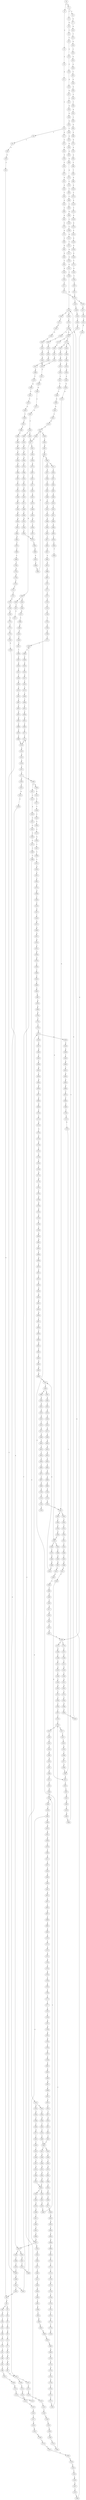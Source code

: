 strict digraph  {
	S0 -> S1 [ label = G ];
	S0 -> S2 [ label = C ];
	S1 -> S3 [ label = T ];
	S1 -> S4 [ label = C ];
	S2 -> S5 [ label = C ];
	S3 -> S6 [ label = G ];
	S4 -> S7 [ label = A ];
	S5 -> S8 [ label = C ];
	S6 -> S9 [ label = T ];
	S7 -> S10 [ label = G ];
	S8 -> S11 [ label = G ];
	S9 -> S12 [ label = T ];
	S10 -> S13 [ label = T ];
	S11 -> S14 [ label = T ];
	S12 -> S15 [ label = C ];
	S13 -> S16 [ label = G ];
	S14 -> S17 [ label = A ];
	S14 -> S18 [ label = C ];
	S15 -> S19 [ label = C ];
	S16 -> S20 [ label = C ];
	S17 -> S21 [ label = C ];
	S18 -> S22 [ label = C ];
	S19 -> S23 [ label = A ];
	S20 -> S24 [ label = A ];
	S21 -> S25 [ label = A ];
	S22 -> S26 [ label = A ];
	S23 -> S27 [ label = G ];
	S24 -> S28 [ label = A ];
	S25 -> S29 [ label = G ];
	S26 -> S30 [ label = G ];
	S27 -> S31 [ label = C ];
	S28 -> S32 [ label = C ];
	S29 -> S33 [ label = C ];
	S30 -> S34 [ label = T ];
	S31 -> S35 [ label = A ];
	S32 -> S36 [ label = A ];
	S33 -> S37 [ label = A ];
	S34 -> S38 [ label = A ];
	S35 -> S39 [ label = G ];
	S36 -> S40 [ label = G ];
	S37 -> S41 [ label = G ];
	S38 -> S42 [ label = G ];
	S39 -> S43 [ label = A ];
	S40 -> S44 [ label = C ];
	S41 -> S45 [ label = G ];
	S42 -> S46 [ label = G ];
	S42 -> S47 [ label = C ];
	S43 -> S48 [ label = T ];
	S44 -> S49 [ label = T ];
	S45 -> S50 [ label = T ];
	S46 -> S51 [ label = G ];
	S47 -> S52 [ label = T ];
	S48 -> S53 [ label = A ];
	S49 -> S54 [ label = A ];
	S50 -> S55 [ label = G ];
	S51 -> S56 [ label = T ];
	S52 -> S57 [ label = C ];
	S53 -> S58 [ label = A ];
	S54 -> S59 [ label = C ];
	S55 -> S60 [ label = C ];
	S56 -> S61 [ label = C ];
	S57 -> S62 [ label = C ];
	S58 -> S63 [ label = A ];
	S59 -> S64 [ label = G ];
	S60 -> S65 [ label = A ];
	S61 -> S66 [ label = A ];
	S62 -> S67 [ label = A ];
	S63 -> S68 [ label = A ];
	S64 -> S69 [ label = A ];
	S65 -> S70 [ label = C ];
	S66 -> S71 [ label = C ];
	S67 -> S72 [ label = C ];
	S68 -> S73 [ label = A ];
	S69 -> S74 [ label = G ];
	S70 -> S75 [ label = G ];
	S71 -> S76 [ label = T ];
	S72 -> S77 [ label = C ];
	S73 -> S78 [ label = C ];
	S74 -> S79 [ label = A ];
	S75 -> S80 [ label = C ];
	S76 -> S81 [ label = C ];
	S77 -> S82 [ label = G ];
	S78 -> S83 [ label = T ];
	S79 -> S84 [ label = A ];
	S80 -> S85 [ label = G ];
	S81 -> S86 [ label = G ];
	S82 -> S87 [ label = G ];
	S83 -> S88 [ label = T ];
	S84 -> S89 [ label = C ];
	S85 -> S90 [ label = G ];
	S86 -> S91 [ label = C ];
	S87 -> S92 [ label = A ];
	S88 -> S93 [ label = T ];
	S89 -> S94 [ label = T ];
	S90 -> S95 [ label = T ];
	S91 -> S96 [ label = T ];
	S92 -> S97 [ label = C ];
	S93 -> S98 [ label = G ];
	S94 -> S99 [ label = G ];
	S95 -> S100 [ label = G ];
	S96 -> S101 [ label = T ];
	S97 -> S102 [ label = G ];
	S98 -> S103 [ label = C ];
	S99 -> S104 [ label = G ];
	S100 -> S105 [ label = C ];
	S101 -> S106 [ label = C ];
	S102 -> S107 [ label = C ];
	S102 -> S108 [ label = T ];
	S103 -> S109 [ label = C ];
	S104 -> S110 [ label = C ];
	S105 -> S111 [ label = C ];
	S106 -> S112 [ label = A ];
	S107 -> S113 [ label = C ];
	S108 -> S114 [ label = C ];
	S109 -> S115 [ label = G ];
	S110 -> S116 [ label = G ];
	S111 -> S117 [ label = G ];
	S112 -> S118 [ label = T ];
	S113 -> S119 [ label = C ];
	S114 -> S120 [ label = G ];
	S115 -> S121 [ label = T ];
	S116 -> S122 [ label = C ];
	S117 -> S123 [ label = C ];
	S118 -> S124 [ label = C ];
	S119 -> S125 [ label = A ];
	S120 -> S126 [ label = T ];
	S121 -> S127 [ label = A ];
	S122 -> S128 [ label = A ];
	S123 -> S129 [ label = C ];
	S123 -> S130 [ label = A ];
	S124 -> S131 [ label = C ];
	S125 -> S132 [ label = T ];
	S126 -> S133 [ label = G ];
	S127 -> S134 [ label = G ];
	S128 -> S135 [ label = G ];
	S129 -> S136 [ label = G ];
	S130 -> S137 [ label = A ];
	S131 -> S138 [ label = A ];
	S132 -> S139 [ label = C ];
	S133 -> S140 [ label = A ];
	S134 -> S141 [ label = C ];
	S135 -> S142 [ label = C ];
	S136 -> S143 [ label = G ];
	S137 -> S144 [ label = C ];
	S138 -> S145 [ label = G ];
	S139 -> S146 [ label = G ];
	S140 -> S147 [ label = C ];
	S141 -> S148 [ label = C ];
	S142 -> S149 [ label = G ];
	S143 -> S150 [ label = T ];
	S144 -> S151 [ label = C ];
	S145 -> S152 [ label = A ];
	S146 -> S153 [ label = T ];
	S147 -> S154 [ label = C ];
	S148 -> S155 [ label = G ];
	S149 -> S156 [ label = G ];
	S150 -> S157 [ label = G ];
	S151 -> S158 [ label = A ];
	S152 -> S159 [ label = A ];
	S153 -> S160 [ label = C ];
	S154 -> S161 [ label = G ];
	S155 -> S162 [ label = G ];
	S155 -> S163 [ label = C ];
	S156 -> S164 [ label = G ];
	S157 -> S165 [ label = G ];
	S158 -> S166 [ label = G ];
	S159 -> S167 [ label = C ];
	S160 -> S168 [ label = C ];
	S161 -> S169 [ label = G ];
	S162 -> S170 [ label = T ];
	S163 -> S171 [ label = T ];
	S164 -> S172 [ label = T ];
	S165 -> S173 [ label = T ];
	S165 -> S174 [ label = A ];
	S166 -> S175 [ label = A ];
	S166 -> S176 [ label = T ];
	S167 -> S177 [ label = C ];
	S168 -> S178 [ label = T ];
	S169 -> S179 [ label = T ];
	S170 -> S180 [ label = G ];
	S171 -> S181 [ label = G ];
	S172 -> S182 [ label = G ];
	S173 -> S183 [ label = G ];
	S173 -> S184 [ label = T ];
	S174 -> S185 [ label = A ];
	S175 -> S186 [ label = A ];
	S176 -> S187 [ label = C ];
	S177 -> S188 [ label = A ];
	S177 -> S189 [ label = G ];
	S178 -> S190 [ label = C ];
	S179 -> S191 [ label = C ];
	S180 -> S192 [ label = A ];
	S180 -> S165 [ label = G ];
	S181 -> S193 [ label = G ];
	S182 -> S194 [ label = C ];
	S183 -> S195 [ label = G ];
	S184 -> S196 [ label = A ];
	S185 -> S197 [ label = G ];
	S186 -> S198 [ label = C ];
	S187 -> S199 [ label = G ];
	S188 -> S200 [ label = G ];
	S188 -> S201 [ label = C ];
	S189 -> S202 [ label = G ];
	S190 -> S203 [ label = T ];
	S191 -> S204 [ label = G ];
	S192 -> S205 [ label = C ];
	S193 -> S206 [ label = A ];
	S194 -> S207 [ label = C ];
	S195 -> S208 [ label = A ];
	S196 -> S209 [ label = G ];
	S197 -> S210 [ label = A ];
	S198 -> S211 [ label = A ];
	S199 -> S212 [ label = C ];
	S200 -> S213 [ label = A ];
	S201 -> S214 [ label = C ];
	S202 -> S215 [ label = A ];
	S203 -> S216 [ label = T ];
	S203 -> S217 [ label = G ];
	S204 -> S218 [ label = C ];
	S205 -> S219 [ label = G ];
	S206 -> S220 [ label = A ];
	S207 -> S221 [ label = G ];
	S208 -> S222 [ label = A ];
	S209 -> S223 [ label = A ];
	S210 -> S224 [ label = A ];
	S211 -> S225 [ label = G ];
	S212 -> S226 [ label = G ];
	S213 -> S227 [ label = C ];
	S214 -> S228 [ label = A ];
	S215 -> S229 [ label = C ];
	S216 -> S230 [ label = C ];
	S217 -> S231 [ label = T ];
	S218 -> S232 [ label = G ];
	S219 -> S233 [ label = T ];
	S220 -> S234 [ label = G ];
	S221 -> S123 [ label = C ];
	S222 -> S235 [ label = C ];
	S223 -> S236 [ label = A ];
	S224 -> S237 [ label = C ];
	S225 -> S238 [ label = C ];
	S226 -> S239 [ label = C ];
	S227 -> S240 [ label = T ];
	S228 -> S241 [ label = C ];
	S229 -> S102 [ label = G ];
	S230 -> S242 [ label = T ];
	S231 -> S243 [ label = C ];
	S232 -> S244 [ label = T ];
	S233 -> S245 [ label = G ];
	S234 -> S246 [ label = A ];
	S235 -> S247 [ label = C ];
	S236 -> S248 [ label = G ];
	S237 -> S249 [ label = G ];
	S238 -> S250 [ label = C ];
	S239 -> S251 [ label = A ];
	S240 -> S252 [ label = C ];
	S241 -> S253 [ label = C ];
	S242 -> S254 [ label = C ];
	S243 -> S255 [ label = G ];
	S244 -> S256 [ label = A ];
	S245 -> S257 [ label = G ];
	S246 -> S224 [ label = A ];
	S247 -> S258 [ label = T ];
	S248 -> S259 [ label = G ];
	S249 -> S260 [ label = G ];
	S250 -> S261 [ label = G ];
	S251 -> S262 [ label = G ];
	S252 -> S263 [ label = C ];
	S253 -> S264 [ label = C ];
	S254 -> S265 [ label = G ];
	S255 -> S266 [ label = T ];
	S256 -> S267 [ label = G ];
	S257 -> S268 [ label = G ];
	S258 -> S269 [ label = C ];
	S259 -> S270 [ label = G ];
	S260 -> S271 [ label = C ];
	S261 -> S272 [ label = T ];
	S262 -> S273 [ label = C ];
	S263 -> S274 [ label = C ];
	S264 -> S275 [ label = C ];
	S265 -> S276 [ label = G ];
	S266 -> S277 [ label = G ];
	S267 -> S278 [ label = C ];
	S268 -> S279 [ label = T ];
	S269 -> S280 [ label = G ];
	S270 -> S281 [ label = G ];
	S271 -> S282 [ label = A ];
	S272 -> S283 [ label = C ];
	S273 -> S284 [ label = C ];
	S274 -> S285 [ label = A ];
	S275 -> S286 [ label = T ];
	S276 -> S287 [ label = A ];
	S277 -> S288 [ label = G ];
	S278 -> S289 [ label = C ];
	S279 -> S290 [ label = A ];
	S280 -> S291 [ label = G ];
	S281 -> S292 [ label = T ];
	S281 -> S293 [ label = G ];
	S282 -> S294 [ label = C ];
	S283 -> S295 [ label = C ];
	S284 -> S296 [ label = G ];
	S285 -> S297 [ label = T ];
	S286 -> S298 [ label = T ];
	S287 -> S299 [ label = G ];
	S288 -> S300 [ label = T ];
	S289 -> S155 [ label = G ];
	S290 -> S301 [ label = C ];
	S291 -> S302 [ label = C ];
	S292 -> S303 [ label = C ];
	S293 -> S304 [ label = T ];
	S294 -> S305 [ label = C ];
	S294 -> S306 [ label = T ];
	S295 -> S307 [ label = T ];
	S296 -> S308 [ label = G ];
	S297 -> S309 [ label = C ];
	S298 -> S310 [ label = C ];
	S299 -> S311 [ label = A ];
	S300 -> S312 [ label = A ];
	S301 -> S313 [ label = T ];
	S302 -> S314 [ label = A ];
	S303 -> S315 [ label = T ];
	S304 -> S316 [ label = C ];
	S305 -> S317 [ label = G ];
	S306 -> S318 [ label = G ];
	S307 -> S319 [ label = C ];
	S308 -> S320 [ label = T ];
	S309 -> S321 [ label = T ];
	S310 -> S322 [ label = C ];
	S310 -> S323 [ label = G ];
	S311 -> S324 [ label = G ];
	S312 -> S325 [ label = C ];
	S313 -> S326 [ label = A ];
	S314 -> S327 [ label = C ];
	S315 -> S328 [ label = C ];
	S316 -> S329 [ label = C ];
	S317 -> S330 [ label = A ];
	S317 -> S331 [ label = G ];
	S318 -> S332 [ label = G ];
	S319 -> S203 [ label = T ];
	S320 -> S180 [ label = G ];
	S321 -> S333 [ label = G ];
	S322 -> S334 [ label = T ];
	S323 -> S335 [ label = A ];
	S324 -> S336 [ label = G ];
	S325 -> S337 [ label = C ];
	S326 -> S338 [ label = T ];
	S327 -> S339 [ label = G ];
	S327 -> S340 [ label = C ];
	S328 -> S341 [ label = T ];
	S329 -> S342 [ label = G ];
	S330 -> S343 [ label = G ];
	S330 -> S344 [ label = A ];
	S331 -> S345 [ label = G ];
	S332 -> S346 [ label = G ];
	S333 -> S347 [ label = C ];
	S334 -> S348 [ label = G ];
	S335 -> S349 [ label = T ];
	S336 -> S350 [ label = T ];
	S337 -> S351 [ label = G ];
	S338 -> S352 [ label = T ];
	S339 -> S353 [ label = C ];
	S340 -> S317 [ label = G ];
	S341 -> S354 [ label = C ];
	S342 -> S355 [ label = C ];
	S342 -> S356 [ label = T ];
	S343 -> S357 [ label = T ];
	S344 -> S358 [ label = T ];
	S345 -> S359 [ label = A ];
	S346 -> S360 [ label = A ];
	S347 -> S361 [ label = C ];
	S348 -> S362 [ label = T ];
	S349 -> S363 [ label = C ];
	S350 -> S364 [ label = C ];
	S351 -> S365 [ label = G ];
	S352 -> S366 [ label = G ];
	S353 -> S367 [ label = G ];
	S354 -> S368 [ label = G ];
	S355 -> S369 [ label = C ];
	S356 -> S370 [ label = C ];
	S357 -> S371 [ label = C ];
	S358 -> S372 [ label = G ];
	S359 -> S373 [ label = A ];
	S360 -> S374 [ label = A ];
	S361 -> S375 [ label = A ];
	S362 -> S376 [ label = C ];
	S363 -> S377 [ label = G ];
	S364 -> S378 [ label = C ];
	S365 -> S379 [ label = T ];
	S366 -> S380 [ label = G ];
	S367 -> S381 [ label = C ];
	S368 -> S382 [ label = T ];
	S369 -> S383 [ label = G ];
	S370 -> S384 [ label = G ];
	S371 -> S385 [ label = C ];
	S372 -> S386 [ label = T ];
	S373 -> S387 [ label = T ];
	S374 -> S388 [ label = C ];
	S375 -> S389 [ label = G ];
	S376 -> S390 [ label = C ];
	S377 -> S391 [ label = T ];
	S378 -> S392 [ label = C ];
	S379 -> S393 [ label = G ];
	S380 -> S394 [ label = A ];
	S381 -> S395 [ label = G ];
	S382 -> S396 [ label = G ];
	S383 -> S397 [ label = G ];
	S384 -> S398 [ label = G ];
	S385 -> S399 [ label = A ];
	S386 -> S400 [ label = A ];
	S387 -> S401 [ label = T ];
	S388 -> S402 [ label = T ];
	S389 -> S403 [ label = T ];
	S390 -> S404 [ label = T ];
	S391 -> S405 [ label = T ];
	S392 -> S406 [ label = A ];
	S392 -> S407 [ label = G ];
	S393 -> S408 [ label = G ];
	S394 -> S409 [ label = A ];
	S395 -> S410 [ label = C ];
	S395 -> S411 [ label = G ];
	S396 -> S412 [ label = G ];
	S397 -> S413 [ label = A ];
	S398 -> S414 [ label = A ];
	S399 -> S415 [ label = G ];
	S400 -> S416 [ label = G ];
	S401 -> S417 [ label = G ];
	S402 -> S418 [ label = G ];
	S403 -> S419 [ label = C ];
	S404 -> S420 [ label = A ];
	S404 -> S421 [ label = T ];
	S405 -> S422 [ label = T ];
	S406 -> S423 [ label = G ];
	S407 -> S424 [ label = G ];
	S407 -> S425 [ label = A ];
	S408 -> S173 [ label = T ];
	S409 -> S426 [ label = C ];
	S410 -> S427 [ label = G ];
	S411 -> S428 [ label = C ];
	S412 -> S429 [ label = T ];
	S413 -> S430 [ label = A ];
	S414 -> S431 [ label = A ];
	S415 -> S432 [ label = T ];
	S415 -> S433 [ label = C ];
	S416 -> S434 [ label = T ];
	S417 -> S435 [ label = A ];
	S418 -> S436 [ label = G ];
	S419 -> S437 [ label = G ];
	S420 -> S438 [ label = C ];
	S421 -> S439 [ label = G ];
	S422 -> S440 [ label = G ];
	S423 -> S441 [ label = A ];
	S424 -> S442 [ label = A ];
	S425 -> S443 [ label = G ];
	S425 -> S444 [ label = A ];
	S426 -> S445 [ label = G ];
	S427 -> S446 [ label = T ];
	S428 -> S447 [ label = T ];
	S429 -> S312 [ label = A ];
	S430 -> S448 [ label = C ];
	S431 -> S449 [ label = C ];
	S432 -> S38 [ label = A ];
	S433 -> S450 [ label = T ];
	S434 -> S451 [ label = T ];
	S435 -> S452 [ label = A ];
	S436 -> S453 [ label = A ];
	S437 -> S454 [ label = T ];
	S438 -> S455 [ label = T ];
	S439 -> S456 [ label = T ];
	S440 -> S457 [ label = T ];
	S441 -> S458 [ label = G ];
	S442 -> S459 [ label = G ];
	S443 -> S460 [ label = T ];
	S444 -> S461 [ label = G ];
	S445 -> S462 [ label = G ];
	S446 -> S463 [ label = C ];
	S447 -> S464 [ label = G ];
	S448 -> S465 [ label = T ];
	S449 -> S466 [ label = A ];
	S449 -> S467 [ label = T ];
	S450 -> S468 [ label = T ];
	S451 -> S469 [ label = T ];
	S452 -> S470 [ label = C ];
	S453 -> S471 [ label = C ];
	S454 -> S472 [ label = A ];
	S455 -> S473 [ label = A ];
	S456 -> S474 [ label = A ];
	S457 -> S475 [ label = A ];
	S458 -> S476 [ label = C ];
	S459 -> S477 [ label = G ];
	S460 -> S478 [ label = C ];
	S461 -> S479 [ label = T ];
	S462 -> S480 [ label = T ];
	S463 -> S481 [ label = G ];
	S464 -> S482 [ label = G ];
	S465 -> S483 [ label = G ];
	S466 -> S484 [ label = G ];
	S467 -> S485 [ label = A ];
	S468 -> S486 [ label = C ];
	S469 -> S487 [ label = C ];
	S470 -> S488 [ label = C ];
	S471 -> S489 [ label = C ];
	S472 -> S490 [ label = A ];
	S473 -> S491 [ label = C ];
	S474 -> S492 [ label = G ];
	S475 -> S493 [ label = G ];
	S476 -> S494 [ label = C ];
	S477 -> S495 [ label = C ];
	S478 -> S385 [ label = C ];
	S479 -> S496 [ label = C ];
	S480 -> S497 [ label = A ];
	S481 -> S498 [ label = A ];
	S482 -> S499 [ label = A ];
	S483 -> S500 [ label = C ];
	S484 -> S501 [ label = G ];
	S485 -> S502 [ label = C ];
	S486 -> S503 [ label = A ];
	S487 -> S504 [ label = A ];
	S488 -> S505 [ label = C ];
	S489 -> S506 [ label = C ];
	S490 -> S507 [ label = G ];
	S491 -> S508 [ label = C ];
	S492 -> S509 [ label = G ];
	S493 -> S510 [ label = G ];
	S494 -> S511 [ label = A ];
	S495 -> S512 [ label = G ];
	S496 -> S513 [ label = G ];
	S497 -> S514 [ label = C ];
	S498 -> S515 [ label = C ];
	S499 -> S516 [ label = A ];
	S500 -> S517 [ label = A ];
	S501 -> S518 [ label = A ];
	S502 -> S519 [ label = A ];
	S503 -> S520 [ label = C ];
	S504 -> S521 [ label = C ];
	S505 -> S522 [ label = G ];
	S506 -> S523 [ label = G ];
	S507 -> S524 [ label = A ];
	S508 -> S525 [ label = A ];
	S509 -> S526 [ label = A ];
	S510 -> S526 [ label = A ];
	S511 -> S527 [ label = C ];
	S512 -> S528 [ label = T ];
	S513 -> S529 [ label = C ];
	S513 -> S530 [ label = A ];
	S514 -> S531 [ label = G ];
	S515 -> S532 [ label = G ];
	S516 -> S533 [ label = T ];
	S517 -> S534 [ label = A ];
	S518 -> S535 [ label = A ];
	S519 -> S536 [ label = A ];
	S520 -> S537 [ label = G ];
	S521 -> S538 [ label = T ];
	S522 -> S539 [ label = T ];
	S523 -> S540 [ label = T ];
	S524 -> S541 [ label = C ];
	S525 -> S542 [ label = G ];
	S526 -> S543 [ label = G ];
	S526 -> S544 [ label = A ];
	S527 -> S545 [ label = G ];
	S528 -> S546 [ label = G ];
	S529 -> S547 [ label = G ];
	S530 -> S548 [ label = G ];
	S531 -> S549 [ label = A ];
	S532 -> S550 [ label = C ];
	S533 -> S551 [ label = G ];
	S534 -> S552 [ label = C ];
	S535 -> S553 [ label = T ];
	S536 -> S554 [ label = C ];
	S537 -> S555 [ label = C ];
	S538 -> S556 [ label = C ];
	S539 -> S557 [ label = C ];
	S540 -> S558 [ label = C ];
	S541 -> S559 [ label = G ];
	S542 -> S560 [ label = G ];
	S543 -> S561 [ label = A ];
	S544 -> S562 [ label = A ];
	S545 -> S563 [ label = G ];
	S546 -> S564 [ label = G ];
	S547 -> S565 [ label = G ];
	S548 -> S566 [ label = G ];
	S549 -> S567 [ label = A ];
	S550 -> S568 [ label = G ];
	S551 -> S569 [ label = G ];
	S552 -> S570 [ label = C ];
	S553 -> S571 [ label = A ];
	S554 -> S572 [ label = G ];
	S555 -> S573 [ label = C ];
	S556 -> S574 [ label = C ];
	S557 -> S575 [ label = T ];
	S558 -> S575 [ label = T ];
	S559 -> S576 [ label = G ];
	S560 -> S577 [ label = A ];
	S561 -> S578 [ label = G ];
	S562 -> S579 [ label = G ];
	S563 -> S580 [ label = T ];
	S564 -> S581 [ label = T ];
	S565 -> S582 [ label = C ];
	S566 -> S583 [ label = T ];
	S567 -> S584 [ label = G ];
	S568 -> S585 [ label = C ];
	S569 -> S586 [ label = G ];
	S570 -> S587 [ label = A ];
	S571 -> S588 [ label = G ];
	S572 -> S589 [ label = A ];
	S573 -> S590 [ label = C ];
	S574 -> S591 [ label = T ];
	S575 -> S592 [ label = C ];
	S576 -> S593 [ label = C ];
	S577 -> S594 [ label = G ];
	S578 -> S595 [ label = G ];
	S579 -> S596 [ label = G ];
	S580 -> S597 [ label = T ];
	S581 -> S598 [ label = A ];
	S582 -> S599 [ label = T ];
	S583 -> S600 [ label = A ];
	S584 -> S601 [ label = A ];
	S585 -> S602 [ label = C ];
	S586 -> S603 [ label = G ];
	S587 -> S166 [ label = G ];
	S588 -> S604 [ label = T ];
	S589 -> S605 [ label = A ];
	S590 -> S606 [ label = T ];
	S591 -> S607 [ label = T ];
	S592 -> S608 [ label = G ];
	S593 -> S609 [ label = T ];
	S594 -> S610 [ label = A ];
	S595 -> S350 [ label = T ];
	S596 -> S611 [ label = T ];
	S597 -> S612 [ label = A ];
	S598 -> S613 [ label = T ];
	S599 -> S614 [ label = A ];
	S600 -> S615 [ label = T ];
	S601 -> S616 [ label = A ];
	S602 -> S617 [ label = T ];
	S603 -> S618 [ label = T ];
	S604 -> S619 [ label = C ];
	S605 -> S620 [ label = A ];
	S606 -> S621 [ label = T ];
	S607 -> S622 [ label = T ];
	S608 -> S623 [ label = G ];
	S609 -> S624 [ label = C ];
	S610 -> S625 [ label = G ];
	S611 -> S626 [ label = C ];
	S612 -> S627 [ label = C ];
	S613 -> S628 [ label = G ];
	S614 -> S629 [ label = T ];
	S615 -> S630 [ label = A ];
	S616 -> S631 [ label = G ];
	S617 -> S632 [ label = C ];
	S618 -> S633 [ label = C ];
	S619 -> S634 [ label = T ];
	S620 -> S635 [ label = A ];
	S621 -> S636 [ label = C ];
	S622 -> S637 [ label = C ];
	S623 -> S638 [ label = C ];
	S624 -> S639 [ label = T ];
	S625 -> S640 [ label = T ];
	S626 -> S641 [ label = C ];
	S627 -> S642 [ label = T ];
	S628 -> S643 [ label = A ];
	S629 -> S644 [ label = A ];
	S630 -> S645 [ label = A ];
	S631 -> S646 [ label = T ];
	S632 -> S647 [ label = G ];
	S633 -> S648 [ label = C ];
	S634 -> S649 [ label = C ];
	S635 -> S650 [ label = C ];
	S636 -> S651 [ label = A ];
	S637 -> S652 [ label = A ];
	S638 -> S653 [ label = A ];
	S639 -> S654 [ label = C ];
	S640 -> S655 [ label = C ];
	S641 -> S656 [ label = C ];
	S642 -> S657 [ label = G ];
	S643 -> S658 [ label = G ];
	S644 -> S659 [ label = G ];
	S645 -> S660 [ label = G ];
	S646 -> S661 [ label = G ];
	S647 -> S662 [ label = G ];
	S648 -> S342 [ label = G ];
	S649 -> S663 [ label = T ];
	S650 -> S664 [ label = A ];
	S651 -> S665 [ label = T ];
	S652 -> S666 [ label = T ];
	S653 -> S327 [ label = C ];
	S654 -> S667 [ label = G ];
	S655 -> S668 [ label = A ];
	S656 -> S407 [ label = G ];
	S657 -> S669 [ label = C ];
	S658 -> S670 [ label = C ];
	S659 -> S671 [ label = T ];
	S660 -> S672 [ label = T ];
	S661 -> S673 [ label = T ];
	S662 -> S674 [ label = G ];
	S663 -> S675 [ label = C ];
	S664 -> S676 [ label = G ];
	S665 -> S677 [ label = C ];
	S666 -> S678 [ label = C ];
	S667 -> S679 [ label = A ];
	S668 -> S680 [ label = G ];
	S669 -> S681 [ label = A ];
	S670 -> S682 [ label = G ];
	S671 -> S683 [ label = A ];
	S672 -> S684 [ label = C ];
	S673 -> S685 [ label = C ];
	S674 -> S686 [ label = C ];
	S675 -> S687 [ label = T ];
	S676 -> S688 [ label = A ];
	S677 -> S131 [ label = C ];
	S678 -> S689 [ label = C ];
	S679 -> S690 [ label = A ];
	S680 -> S691 [ label = G ];
	S681 -> S692 [ label = G ];
	S682 -> S693 [ label = G ];
	S683 -> S694 [ label = G ];
	S684 -> S695 [ label = G ];
	S685 -> S696 [ label = C ];
	S686 -> S697 [ label = T ];
	S687 -> S698 [ label = G ];
	S688 -> S699 [ label = A ];
	S689 -> S138 [ label = A ];
	S690 -> S700 [ label = G ];
	S691 -> S701 [ label = A ];
	S692 -> S702 [ label = A ];
	S693 -> S703 [ label = T ];
	S694 -> S704 [ label = C ];
	S695 -> S705 [ label = T ];
	S696 -> S706 [ label = T ];
	S697 -> S707 [ label = C ];
	S698 -> S708 [ label = A ];
	S699 -> S709 [ label = G ];
	S700 -> S710 [ label = T ];
	S701 -> S711 [ label = C ];
	S702 -> S712 [ label = C ];
	S703 -> S713 [ label = C ];
	S704 -> S714 [ label = C ];
	S705 -> S715 [ label = G ];
	S706 -> S716 [ label = G ];
	S707 -> S717 [ label = A ];
	S708 -> S718 [ label = G ];
	S709 -> S719 [ label = G ];
	S710 -> S720 [ label = C ];
	S711 -> S721 [ label = C ];
	S712 -> S722 [ label = G ];
	S713 -> S723 [ label = G ];
	S714 -> S724 [ label = G ];
	S715 -> S725 [ label = G ];
	S716 -> S726 [ label = G ];
	S717 -> S727 [ label = C ];
	S718 -> S728 [ label = T ];
	S719 -> S729 [ label = G ];
	S720 -> S513 [ label = G ];
	S721 -> S730 [ label = A ];
	S722 -> S731 [ label = G ];
	S723 -> S732 [ label = C ];
	S724 -> S733 [ label = A ];
	S725 -> S300 [ label = T ];
	S726 -> S734 [ label = C ];
	S727 -> S735 [ label = G ];
	S728 -> S736 [ label = A ];
	S729 -> S281 [ label = G ];
	S730 -> S737 [ label = G ];
	S731 -> S738 [ label = A ];
	S732 -> S739 [ label = A ];
	S733 -> S740 [ label = A ];
	S734 -> S741 [ label = C ];
	S735 -> S742 [ label = T ];
	S737 -> S743 [ label = T ];
	S738 -> S744 [ label = C ];
	S739 -> S745 [ label = C ];
	S740 -> S746 [ label = A ];
	S741 -> S747 [ label = T ];
	S742 -> S748 [ label = C ];
	S743 -> S749 [ label = C ];
	S744 -> S750 [ label = A ];
	S745 -> S751 [ label = G ];
	S746 -> S752 [ label = C ];
	S747 -> S753 [ label = G ];
	S748 -> S754 [ label = C ];
	S749 -> S755 [ label = T ];
	S750 -> S756 [ label = C ];
	S751 -> S757 [ label = C ];
	S752 -> S758 [ label = C ];
	S753 -> S759 [ label = G ];
	S754 -> S760 [ label = A ];
	S755 -> S761 [ label = C ];
	S756 -> S762 [ label = A ];
	S757 -> S763 [ label = G ];
	S758 -> S764 [ label = C ];
	S759 -> S765 [ label = G ];
	S760 -> S766 [ label = G ];
	S761 -> S767 [ label = T ];
	S762 -> S768 [ label = C ];
	S763 -> S381 [ label = C ];
	S764 -> S769 [ label = C ];
	S765 -> S770 [ label = T ];
	S766 -> S771 [ label = C ];
	S767 -> S772 [ label = G ];
	S768 -> S773 [ label = C ];
	S769 -> S774 [ label = G ];
	S770 -> S775 [ label = C ];
	S771 -> S450 [ label = T ];
	S772 -> S776 [ label = T ];
	S773 -> S777 [ label = T ];
	S774 -> S778 [ label = A ];
	S775 -> S779 [ label = C ];
	S776 -> S780 [ label = A ];
	S777 -> S781 [ label = C ];
	S778 -> S782 [ label = C ];
	S779 -> S783 [ label = C ];
	S781 -> S784 [ label = T ];
	S782 -> S785 [ label = T ];
	S783 -> S786 [ label = G ];
	S784 -> S787 [ label = A ];
	S785 -> S788 [ label = A ];
	S786 -> S425 [ label = A ];
	S787 -> S789 [ label = G ];
	S788 -> S790 [ label = G ];
	S789 -> S791 [ label = A ];
	S790 -> S792 [ label = A ];
	S791 -> S793 [ label = A ];
	S792 -> S794 [ label = A ];
	S793 -> S795 [ label = C ];
	S794 -> S796 [ label = T ];
	S795 -> S797 [ label = G ];
	S796 -> S798 [ label = C ];
	S797 -> S799 [ label = A ];
	S798 -> S800 [ label = G ];
	S799 -> S801 [ label = G ];
	S800 -> S802 [ label = G ];
	S801 -> S803 [ label = G ];
	S802 -> S804 [ label = G ];
	S803 -> S805 [ label = T ];
	S804 -> S806 [ label = T ];
	S805 -> S807 [ label = G ];
	S806 -> S808 [ label = A ];
	S807 -> S809 [ label = T ];
	S808 -> S810 [ label = T ];
	S809 -> S811 [ label = C ];
	S810 -> S812 [ label = C ];
	S811 -> S813 [ label = C ];
	S812 -> S814 [ label = C ];
	S813 -> S815 [ label = C ];
	S814 -> S816 [ label = C ];
	S815 -> S817 [ label = T ];
	S816 -> S818 [ label = G ];
	S817 -> S819 [ label = G ];
	S818 -> S820 [ label = A ];
	S819 -> S821 [ label = T ];
	S820 -> S822 [ label = A ];
	S821 -> S823 [ label = C ];
	S822 -> S824 [ label = A ];
	S823 -> S825 [ label = C ];
	S824 -> S826 [ label = G ];
	S825 -> S404 [ label = T ];
	S826 -> S827 [ label = T ];
	S827 -> S828 [ label = G ];
	S828 -> S829 [ label = T ];
	S829 -> S830 [ label = C ];
	S830 -> S831 [ label = G ];
	S831 -> S832 [ label = T ];
	S832 -> S833 [ label = C ];
	S833 -> S834 [ label = G ];
	S834 -> S835 [ label = G ];
	S835 -> S836 [ label = A ];
	S836 -> S431 [ label = A ];
}
